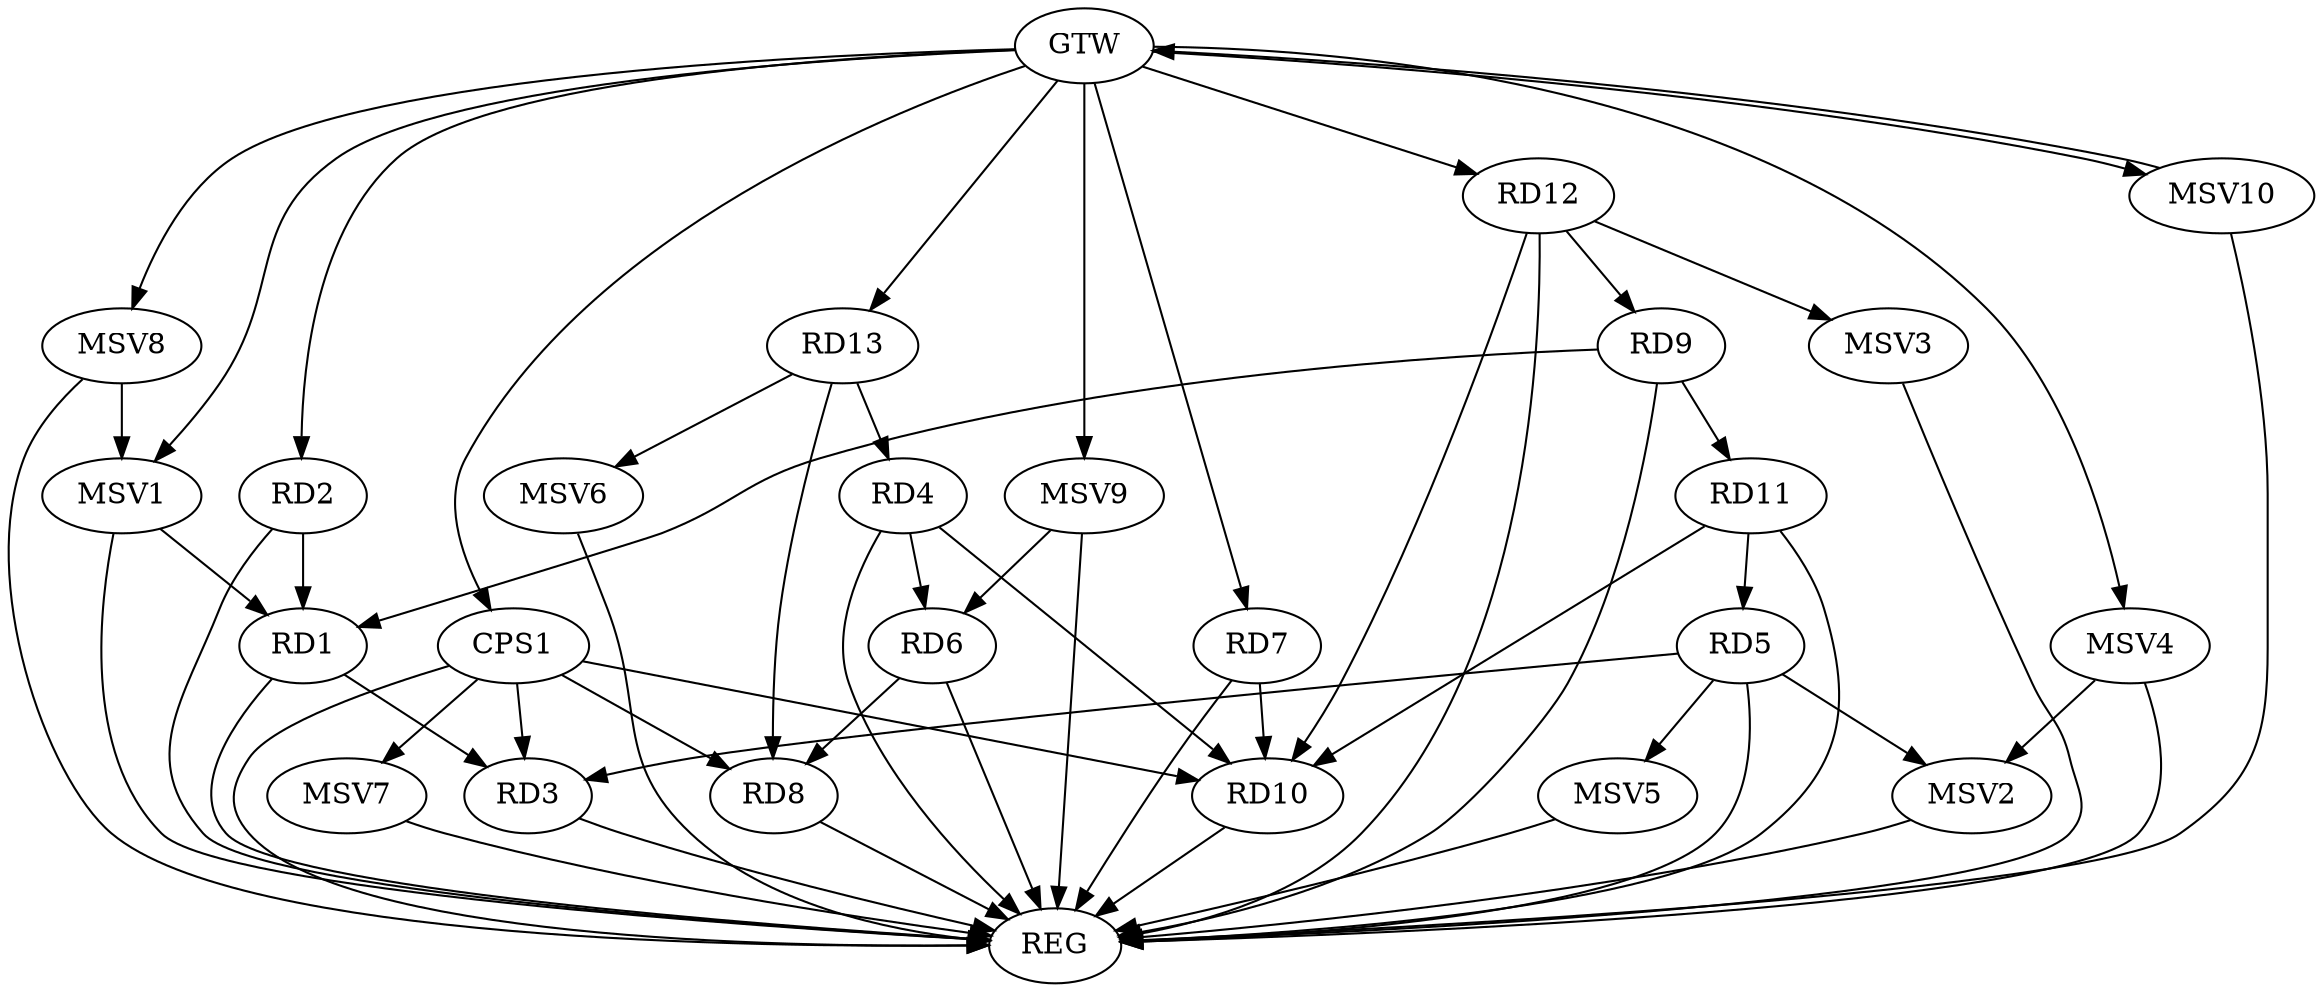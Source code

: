 strict digraph G {
  RD1 [ label="RD1" ];
  RD2 [ label="RD2" ];
  RD3 [ label="RD3" ];
  RD4 [ label="RD4" ];
  RD5 [ label="RD5" ];
  RD6 [ label="RD6" ];
  RD7 [ label="RD7" ];
  RD8 [ label="RD8" ];
  RD9 [ label="RD9" ];
  RD10 [ label="RD10" ];
  RD11 [ label="RD11" ];
  RD12 [ label="RD12" ];
  RD13 [ label="RD13" ];
  CPS1 [ label="CPS1" ];
  GTW [ label="GTW" ];
  REG [ label="REG" ];
  MSV1 [ label="MSV1" ];
  MSV2 [ label="MSV2" ];
  MSV3 [ label="MSV3" ];
  MSV4 [ label="MSV4" ];
  MSV5 [ label="MSV5" ];
  MSV6 [ label="MSV6" ];
  MSV7 [ label="MSV7" ];
  MSV8 [ label="MSV8" ];
  MSV9 [ label="MSV9" ];
  MSV10 [ label="MSV10" ];
  RD2 -> RD1;
  RD1 -> RD3;
  RD9 -> RD1;
  RD5 -> RD3;
  RD4 -> RD6;
  RD4 -> RD10;
  RD13 -> RD4;
  RD11 -> RD5;
  RD6 -> RD8;
  RD7 -> RD10;
  RD13 -> RD8;
  RD9 -> RD11;
  RD12 -> RD9;
  RD11 -> RD10;
  RD12 -> RD10;
  CPS1 -> RD3;
  CPS1 -> RD8;
  CPS1 -> RD10;
  GTW -> RD2;
  GTW -> RD7;
  GTW -> RD12;
  GTW -> RD13;
  GTW -> CPS1;
  RD1 -> REG;
  RD2 -> REG;
  RD3 -> REG;
  RD4 -> REG;
  RD5 -> REG;
  RD6 -> REG;
  RD7 -> REG;
  RD8 -> REG;
  RD9 -> REG;
  RD10 -> REG;
  RD11 -> REG;
  RD12 -> REG;
  CPS1 -> REG;
  MSV1 -> RD1;
  GTW -> MSV1;
  MSV1 -> REG;
  RD5 -> MSV2;
  MSV2 -> REG;
  RD12 -> MSV3;
  MSV3 -> REG;
  MSV4 -> MSV2;
  GTW -> MSV4;
  MSV4 -> REG;
  RD5 -> MSV5;
  MSV5 -> REG;
  RD13 -> MSV6;
  MSV6 -> REG;
  CPS1 -> MSV7;
  MSV7 -> REG;
  MSV8 -> MSV1;
  GTW -> MSV8;
  MSV8 -> REG;
  MSV9 -> RD6;
  GTW -> MSV9;
  MSV9 -> REG;
  MSV10 -> GTW;
  GTW -> MSV10;
  MSV10 -> REG;
}

